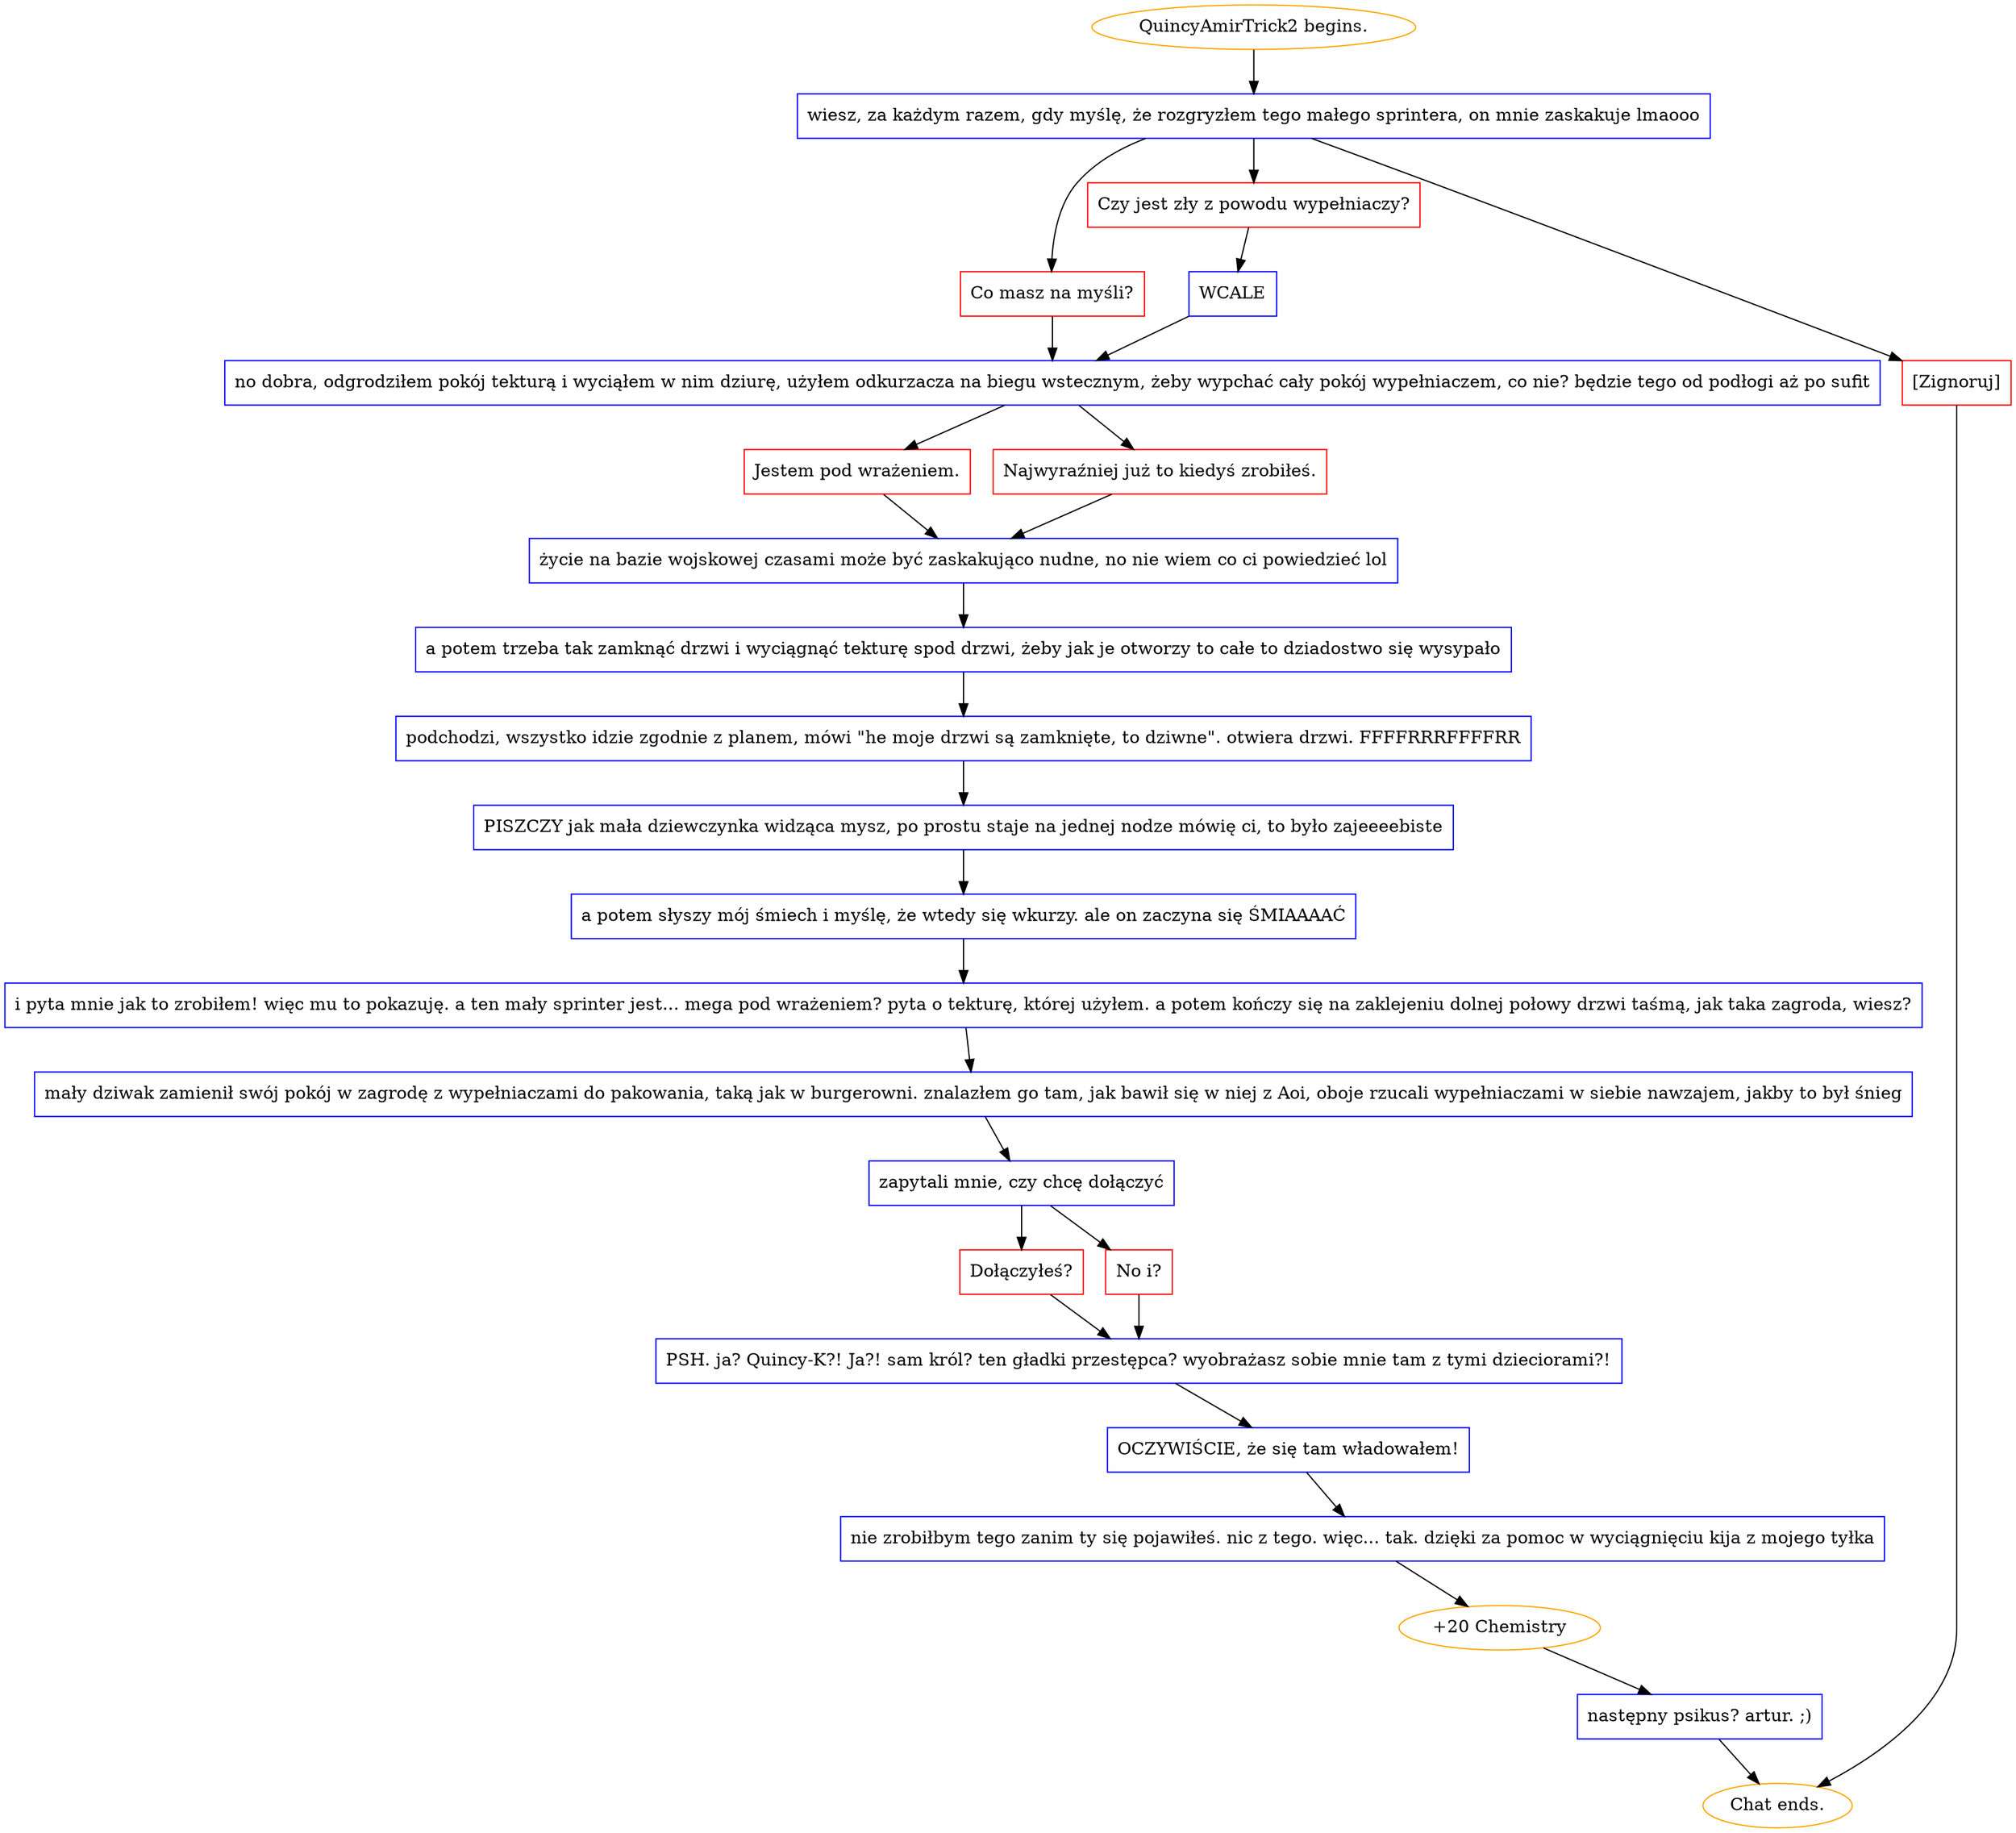 digraph {
	"QuincyAmirTrick2 begins." [color=orange];
		"QuincyAmirTrick2 begins." -> j3709301636;
	j3709301636 [label="wiesz, za każdym razem, gdy myślę, że rozgryzłem tego małego sprintera, on mnie zaskakuje lmaooo",shape=box,color=blue];
		j3709301636 -> j3506331276;
		j3709301636 -> j1479172880;
		j3709301636 -> j3674632450;
	j3506331276 [label="Co masz na myśli?",shape=box,color=red];
		j3506331276 -> j306269150;
	j1479172880 [label="Czy jest zły z powodu wypełniaczy?",shape=box,color=red];
		j1479172880 -> j1986114769;
	j3674632450 [label="[Zignoruj]",shape=box,color=red];
		j3674632450 -> "Chat ends.";
	j306269150 [label="no dobra, odgrodziłem pokój tekturą i wyciąłem w nim dziurę, użyłem odkurzacza na biegu wstecznym, żeby wypchać cały pokój wypełniaczem, co nie? będzie tego od podłogi aż po sufit",shape=box,color=blue];
		j306269150 -> j2026568501;
		j306269150 -> j2133388446;
	j1986114769 [label="WCALE",shape=box,color=blue];
		j1986114769 -> j306269150;
	"Chat ends." [color=orange];
	j2026568501 [label="Jestem pod wrażeniem.",shape=box,color=red];
		j2026568501 -> j3925041458;
	j2133388446 [label="Najwyraźniej już to kiedyś zrobiłeś.",shape=box,color=red];
		j2133388446 -> j3925041458;
	j3925041458 [label="życie na bazie wojskowej czasami może być zaskakująco nudne, no nie wiem co ci powiedzieć lol",shape=box,color=blue];
		j3925041458 -> j3251179980;
	j3251179980 [label="a potem trzeba tak zamknąć drzwi i wyciągnąć tekturę spod drzwi, żeby jak je otworzy to całe to dziadostwo się wysypało",shape=box,color=blue];
		j3251179980 -> j2966169323;
	j2966169323 [label="podchodzi, wszystko idzie zgodnie z planem, mówi \"he moje drzwi są zamknięte, to dziwne\". otwiera drzwi. FFFFRRRFFFFRR",shape=box,color=blue];
		j2966169323 -> j191942420;
	j191942420 [label="PISZCZY jak mała dziewczynka widząca mysz, po prostu staje na jednej nodze mówię ci, to było zajeeeebiste",shape=box,color=blue];
		j191942420 -> j3827096186;
	j3827096186 [label="a potem słyszy mój śmiech i myślę, że wtedy się wkurzy. ale on zaczyna się ŚMIAAAAĆ",shape=box,color=blue];
		j3827096186 -> j856686045;
	j856686045 [label="i pyta mnie jak to zrobiłem! więc mu to pokazuję. a ten mały sprinter jest... mega pod wrażeniem? pyta o tekturę, której użyłem. a potem kończy się na zaklejeniu dolnej połowy drzwi taśmą, jak taka zagroda, wiesz?",shape=box,color=blue];
		j856686045 -> j3202258991;
	j3202258991 [label="mały dziwak zamienił swój pokój w zagrodę z wypełniaczami do pakowania, taką jak w burgerowni. znalazłem go tam, jak bawił się w niej z Aoi, oboje rzucali wypełniaczami w siebie nawzajem, jakby to był śnieg",shape=box,color=blue];
		j3202258991 -> j3746621112;
	j3746621112 [label="zapytali mnie, czy chcę dołączyć",shape=box,color=blue];
		j3746621112 -> j4189392633;
		j3746621112 -> j4058910703;
	j4189392633 [label="Dołączyłeś?",shape=box,color=red];
		j4189392633 -> j402699182;
	j4058910703 [label="No i?",shape=box,color=red];
		j4058910703 -> j402699182;
	j402699182 [label="PSH. ja? Quincy-K?! Ja?! sam król? ten gładki przestępca? wyobrażasz sobie mnie tam z tymi dzieciorami?!",shape=box,color=blue];
		j402699182 -> j3157505506;
	j3157505506 [label="OCZYWIŚCIE, że się tam władowałem!",shape=box,color=blue];
		j3157505506 -> j3732165826;
	j3732165826 [label="nie zrobiłbym tego zanim ty się pojawiłeś. nic z tego. więc... tak. dzięki za pomoc w wyciągnięciu kija z mojego tyłka",shape=box,color=blue];
		j3732165826 -> j684340382;
	j684340382 [label="+20 Chemistry",color=orange];
		j684340382 -> j3490963482;
	j3490963482 [label="następny psikus? artur. ;)",shape=box,color=blue];
		j3490963482 -> "Chat ends.";
}
